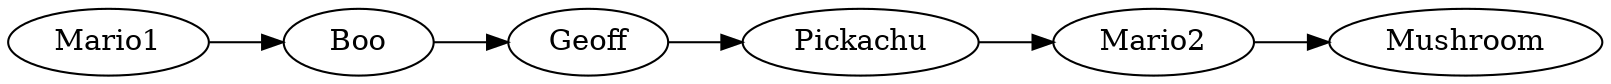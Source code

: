 digraph arbol_inorder
{
    rankdir=LR;
    node [width = 1, height = 0.25];
    //Nodes and links creation

ndMario1[label="Mario1"];
ndMario1->ndBoo
ndBoo[label="Boo"];
ndBoo->ndGeoff
ndGeoff[label="Geoff"];
ndGeoff->ndPickachu
ndPickachu[label="Pickachu"];
ndPickachu->ndMario2
ndMario2[label="Mario2"];
ndMario2->ndMushroom
ndMushroom[label="Mushroom"];
}